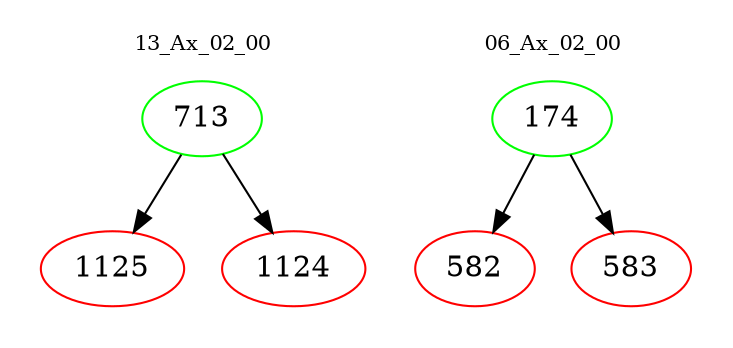 digraph{
subgraph cluster_0 {
color = white
label = "13_Ax_02_00";
fontsize=10;
T0_713 [label="713", color="green"]
T0_713 -> T0_1125 [color="black"]
T0_1125 [label="1125", color="red"]
T0_713 -> T0_1124 [color="black"]
T0_1124 [label="1124", color="red"]
}
subgraph cluster_1 {
color = white
label = "06_Ax_02_00";
fontsize=10;
T1_174 [label="174", color="green"]
T1_174 -> T1_582 [color="black"]
T1_582 [label="582", color="red"]
T1_174 -> T1_583 [color="black"]
T1_583 [label="583", color="red"]
}
}
